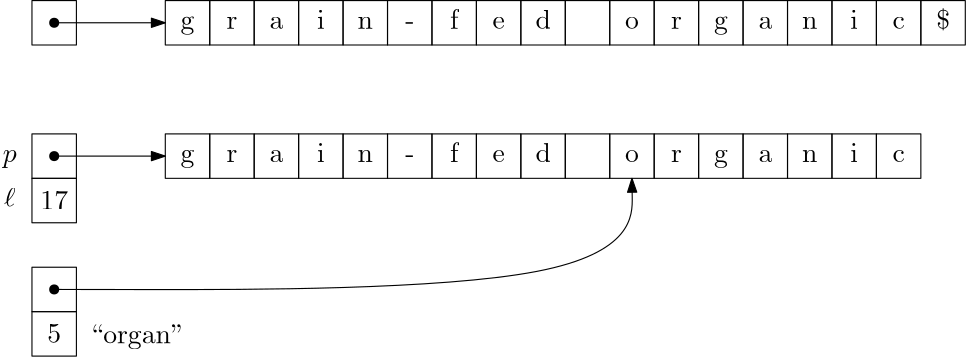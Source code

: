 <?xml version="1.0"?>
<!DOCTYPE ipe SYSTEM "ipe.dtd">
<ipe version="70005" creator="Ipe 7.1.1">
<info created="D:20140227102324" modified="D:20140227102324"/>
<ipestyle name="basic">
<symbol name="arrow/arc(spx)">
<path stroke="sym-stroke" fill="sym-stroke" pen="sym-pen">
0 0 m
-1 0.333 l
-1 -0.333 l
h
</path>
</symbol>
<symbol name="arrow/farc(spx)">
<path stroke="sym-stroke" fill="white" pen="sym-pen">
0 0 m
-1 0.333 l
-1 -0.333 l
h
</path>
</symbol>
<symbol name="mark/circle(sx)" transformations="translations">
<path fill="sym-stroke">
0.6 0 0 0.6 0 0 e
0.4 0 0 0.4 0 0 e
</path>
</symbol>
<symbol name="mark/disk(sx)" transformations="translations">
<path fill="sym-stroke">
0.6 0 0 0.6 0 0 e
</path>
</symbol>
<symbol name="mark/fdisk(sfx)" transformations="translations">
<group>
<path fill="sym-fill">
0.5 0 0 0.5 0 0 e
</path>
<path fill="sym-stroke" fillrule="eofill">
0.6 0 0 0.6 0 0 e
0.4 0 0 0.4 0 0 e
</path>
</group>
</symbol>
<symbol name="mark/box(sx)" transformations="translations">
<path fill="sym-stroke" fillrule="eofill">
-0.6 -0.6 m
0.6 -0.6 l
0.6 0.6 l
-0.6 0.6 l
h
-0.4 -0.4 m
0.4 -0.4 l
0.4 0.4 l
-0.4 0.4 l
h
</path>
</symbol>
<symbol name="mark/square(sx)" transformations="translations">
<path fill="sym-stroke">
-0.6 -0.6 m
0.6 -0.6 l
0.6 0.6 l
-0.6 0.6 l
h
</path>
</symbol>
<symbol name="mark/fsquare(sfx)" transformations="translations">
<group>
<path fill="sym-fill">
-0.5 -0.5 m
0.5 -0.5 l
0.5 0.5 l
-0.5 0.5 l
h
</path>
<path fill="sym-stroke" fillrule="eofill">
-0.6 -0.6 m
0.6 -0.6 l
0.6 0.6 l
-0.6 0.6 l
h
-0.4 -0.4 m
0.4 -0.4 l
0.4 0.4 l
-0.4 0.4 l
h
</path>
</group>
</symbol>
<symbol name="mark/cross(sx)" transformations="translations">
<group>
<path fill="sym-stroke">
-0.43 -0.57 m
0.57 0.43 l
0.43 0.57 l
-0.57 -0.43 l
h
</path>
<path fill="sym-stroke">
-0.43 0.57 m
0.57 -0.43 l
0.43 -0.57 l
-0.57 0.43 l
h
</path>
</group>
</symbol>
<symbol name="arrow/fnormal(spx)">
<path stroke="sym-stroke" fill="white" pen="sym-pen">
0 0 m
-1 0.333 l
-1 -0.333 l
h
</path>
</symbol>
<symbol name="arrow/pointed(spx)">
<path stroke="sym-stroke" fill="sym-stroke" pen="sym-pen">
0 0 m
-1 0.333 l
-0.8 0 l
-1 -0.333 l
h
</path>
</symbol>
<symbol name="arrow/fpointed(spx)">
<path stroke="sym-stroke" fill="white" pen="sym-pen">
0 0 m
-1 0.333 l
-0.8 0 l
-1 -0.333 l
h
</path>
</symbol>
<symbol name="arrow/linear(spx)">
<path stroke="sym-stroke" pen="sym-pen">
-1 0.333 m
0 0 l
-1 -0.333 l
</path>
</symbol>
<symbol name="arrow/fdouble(spx)">
<path stroke="sym-stroke" fill="white" pen="sym-pen">
0 0 m
-1 0.333 l
-1 -0.333 l
h
-1 0 m
-2 0.333 l
-2 -0.333 l
h
</path>
</symbol>
<symbol name="arrow/double(spx)">
<path stroke="sym-stroke" fill="sym-stroke" pen="sym-pen">
0 0 m
-1 0.333 l
-1 -0.333 l
h
-1 0 m
-2 0.333 l
-2 -0.333 l
h
</path>
</symbol>
<pen name="heavier" value="0.8"/>
<pen name="fat" value="1.2"/>
<pen name="ultrafat" value="2"/>
<symbolsize name="large" value="5"/>
<symbolsize name="small" value="2"/>
<symbolsize name="tiny" value="1.1"/>
<arrowsize name="large" value="10"/>
<arrowsize name="small" value="5"/>
<arrowsize name="tiny" value="3"/>
<color name="red" value="1 0 0"/>
<color name="green" value="0 1 0"/>
<color name="blue" value="0 0 1"/>
<color name="yellow" value="1 1 0"/>
<color name="orange" value="1 0.647 0"/>
<color name="gold" value="1 0.843 0"/>
<color name="purple" value="0.627 0.125 0.941"/>
<color name="gray" value="0.745"/>
<color name="brown" value="0.647 0.165 0.165"/>
<color name="navy" value="0 0 0.502"/>
<color name="pink" value="1 0.753 0.796"/>
<color name="seagreen" value="0.18 0.545 0.341"/>
<color name="turquoise" value="0.251 0.878 0.816"/>
<color name="violet" value="0.933 0.51 0.933"/>
<color name="darkblue" value="0 0 0.545"/>
<color name="darkcyan" value="0 0.545 0.545"/>
<color name="darkgray" value="0.663"/>
<color name="darkgreen" value="0 0.392 0"/>
<color name="darkmagenta" value="0.545 0 0.545"/>
<color name="darkorange" value="1 0.549 0"/>
<color name="darkred" value="0.545 0 0"/>
<color name="lightblue" value="0.678 0.847 0.902"/>
<color name="lightcyan" value="0.878 1 1"/>
<color name="lightgray" value="0.827"/>
<color name="lightgreen" value="0.565 0.933 0.565"/>
<color name="lightyellow" value="1 1 0.878"/>
<dashstyle name="dashed" value="[4] 0"/>
<dashstyle name="dotted" value="[1 3] 0"/>
<dashstyle name="dash dotted" value="[4 2 1 2] 0"/>
<dashstyle name="dash dot dotted" value="[4 2 1 2 1 2] 0"/>
<textsize name="large" value="\large"/>
<textsize name="Large" value="\Large"/>
<textsize name="LARGE" value="\LARGE"/>
<textsize name="huge" value="\huge"/>
<textsize name="Huge" value="\Huge"/>
<textsize name="small" value="\small"/>
<textsize name="footnote" value="\footnotesize"/>
<textsize name="tiny" value="\tiny"/>
<textstyle name="center" begin="\begin{center}" end="\end{center}"/>
<textstyle name="itemize" begin="\begin{itemize}" end="\end{itemize}"/>
<textstyle name="item" begin="\begin{itemize}\item{}" end="\end{itemize}"/>
<gridsize name="4 pts" value="4"/>
<gridsize name="8 pts (~3 mm)" value="8"/>
<gridsize name="16 pts (~6 mm)" value="16"/>
<gridsize name="32 pts (~12 mm)" value="32"/>
<gridsize name="10 pts (~3.5 mm)" value="10"/>
<gridsize name="20 pts (~7 mm)" value="20"/>
<gridsize name="14 pts (~5 mm)" value="14"/>
<gridsize name="28 pts (~10 mm)" value="28"/>
<gridsize name="56 pts (~20 mm)" value="56"/>
<anglesize name="90 deg" value="90"/>
<anglesize name="60 deg" value="60"/>
<anglesize name="45 deg" value="45"/>
<anglesize name="30 deg" value="30"/>
<anglesize name="22.5 deg" value="22.5"/>
<tiling name="falling" angle="-60" step="4" width="1"/>
<tiling name="rising" angle="30" step="4" width="1"/>
</ipestyle>
<page>
<layer name="alpha"/>
<view layers="alpha" active="alpha"/>
<path layer="alpha" matrix="1 0 0 1 240 0" stroke="black">
128 784 m
128 768 l
144 768 l
144 784 l
h
</path>
<text matrix="1 0 0 1 248 5.8555" transformations="translations" pos="128 768" stroke="black" type="label" width="4.981" height="4.289" depth="0" halign="center" valign="baseline">o</text>
<path matrix="1 0 0 1 256 0" stroke="black">
128 784 m
128 768 l
144 768 l
144 784 l
h
</path>
<text matrix="1 0 0 1 264 5.8555" transformations="translations" pos="128 768" stroke="black" type="label" width="3.902" height="4.289" depth="0" halign="center" valign="baseline">r</text>
<path matrix="1 0 0 1 272 0" stroke="black">
128 784 m
128 768 l
144 768 l
144 784 l
h
</path>
<text matrix="1 0 0 1 280 5.8555" transformations="translations" pos="128 768" stroke="black" type="label" width="4.981" height="4.297" depth="1.93" halign="center" valign="baseline">g</text>
<path matrix="1 0 0 1 288 0" stroke="black">
128 784 m
128 768 l
144 768 l
144 784 l
h
</path>
<text matrix="1 0 0 1 296 5.8555" transformations="translations" pos="128 768" stroke="black" type="label" width="4.981" height="4.289" depth="0" halign="center" valign="baseline">a</text>
<path matrix="1 0 0 1 304 0" stroke="black">
128 784 m
128 768 l
144 768 l
144 784 l
h
</path>
<text matrix="1 0 0 1 312 5.8555" transformations="translations" pos="128 768" stroke="black" type="label" width="5.535" height="4.289" depth="0" halign="center" valign="baseline">n</text>
<path matrix="1 0 0 1 320 0" stroke="black">
128 784 m
128 768 l
144 768 l
144 784 l
h
</path>
<text matrix="1 0 0 1 328 5.8555" transformations="translations" pos="128 768" stroke="black" type="label" width="2.767" height="6.654" depth="0" halign="center" valign="baseline">i</text>
<path matrix="1 0 0 1 336 0" stroke="black">
128 784 m
128 768 l
144 768 l
144 784 l
h
</path>
<text matrix="1 0 0 1 344 5.8555" transformations="translations" pos="128 768" stroke="black" type="label" width="4.428" height="4.289" depth="0" halign="center" valign="baseline">c</text>
<path matrix="1 0 0 1 352 0" stroke="black">
128 784 m
128 768 l
144 768 l
144 784 l
h
</path>
<text matrix="1 0 0 1 360 5.8555" transformations="translations" pos="128 768" stroke="black" type="label" width="4.981" height="7.475" depth="0.55" halign="center" valign="baseline">$\$$</text>
<path matrix="1 0 0 1 176 0" stroke="black">
128 784 m
128 768 l
144 768 l
144 784 l
h
</path>
<text matrix="1 0 0 1 184 5.8555" transformations="translations" pos="128 768" stroke="black" type="label" width="3.044" height="6.918" depth="0" halign="center" valign="baseline">f</text>
<path matrix="1 0 0 1 192 0" stroke="black">
128 784 m
128 768 l
144 768 l
144 784 l
h
</path>
<text matrix="1 0 0 1 200 5.8555" transformations="translations" pos="128 768" stroke="black" type="label" width="4.428" height="4.289" depth="0" halign="center" valign="baseline">e</text>
<path matrix="1 0 0 1 208 0" stroke="black">
128 784 m
128 768 l
144 768 l
144 784 l
h
</path>
<text matrix="1 0 0 1 216 5.8555" transformations="translations" pos="128 768" stroke="black" type="label" width="5.535" height="6.918" depth="0" halign="center" valign="baseline">d</text>
<path matrix="1 0 0 1 224 0" stroke="black">
128 784 m
128 768 l
144 768 l
144 784 l
h
</path>
<path matrix="1 0 0 1 128 0" stroke="black">
128 784 m
128 768 l
144 768 l
144 784 l
h
</path>
<text matrix="1 0 0 1 136 5.8555" transformations="translations" pos="128 768" stroke="black" type="label" width="2.767" height="6.654" depth="0" halign="center" valign="baseline">i</text>
<path matrix="1 0 0 1 144 0" stroke="black">
128 784 m
128 768 l
144 768 l
144 784 l
h
</path>
<text matrix="1 0 0 1 152 5.8555" transformations="translations" pos="128 768" stroke="black" type="label" width="5.535" height="4.289" depth="0" halign="center" valign="baseline">n</text>
<path matrix="1 0 0 1 160 0" stroke="black">
128 784 m
128 768 l
144 768 l
144 784 l
h
</path>
<text matrix="1 0 0 1 168 5.8555" transformations="translations" pos="128 768" stroke="black" type="label" width="3.321" height="4.289" depth="0" halign="center" valign="baseline">-</text>
<path matrix="1 0 0 1 80 0" stroke="black">
128 784 m
128 768 l
144 768 l
144 784 l
h
</path>
<text matrix="1 0 0 1 88 5.8555" transformations="translations" pos="128 768" stroke="black" type="label" width="4.981" height="4.297" depth="1.93" halign="center" valign="baseline">g</text>
<path matrix="1 0 0 1 96 0" stroke="black">
128 784 m
128 768 l
144 768 l
144 784 l
h
</path>
<text matrix="1 0 0 1 104 5.8555" transformations="translations" pos="128 768" stroke="black" type="label" width="3.902" height="4.289" depth="0" halign="center" valign="baseline">r</text>
<path matrix="1 0 0 1 112 0" stroke="black">
128 784 m
128 768 l
144 768 l
144 784 l
h
</path>
<text matrix="1 0 0 1 120 5.8555" transformations="translations" pos="128 768" stroke="black" type="label" width="4.981" height="4.289" depth="0" halign="center" valign="baseline">a</text>
<path stroke="black">
160 784 m
160 768 l
176 768 l
176 784 l
h
</path>
<use matrix="1 0 0 1 8 8" name="mark/disk(sx)" pos="160 768" size="normal" stroke="black"/>
<path stroke="black" arrow="normal/small">
168 776 m
208 776 l
</path>
<path matrix="1 0 0 1 240 -48" stroke="black">
128 784 m
128 768 l
144 768 l
144 784 l
h
</path>
<text matrix="1 0 0 1 248 -42.1445" transformations="translations" pos="128 768" stroke="black" type="label" width="4.981" height="4.289" depth="0" halign="center" valign="baseline">o</text>
<path matrix="1 0 0 1 256 -48" stroke="black">
128 784 m
128 768 l
144 768 l
144 784 l
h
</path>
<text matrix="1 0 0 1 264 -42.1445" transformations="translations" pos="128 768" stroke="black" type="label" width="3.902" height="4.289" depth="0" halign="center" valign="baseline">r</text>
<path matrix="1 0 0 1 272 -48" stroke="black">
128 784 m
128 768 l
144 768 l
144 784 l
h
</path>
<text matrix="1 0 0 1 280 -42.1445" transformations="translations" pos="128 768" stroke="black" type="label" width="4.981" height="4.297" depth="1.93" halign="center" valign="baseline">g</text>
<path matrix="1 0 0 1 288 -48" stroke="black">
128 784 m
128 768 l
144 768 l
144 784 l
h
</path>
<text matrix="1 0 0 1 296 -42.1445" transformations="translations" pos="128 768" stroke="black" type="label" width="4.981" height="4.289" depth="0" halign="center" valign="baseline">a</text>
<path matrix="1 0 0 1 304 -48" stroke="black">
128 784 m
128 768 l
144 768 l
144 784 l
h
</path>
<text matrix="1 0 0 1 312 -42.1445" transformations="translations" pos="128 768" stroke="black" type="label" width="5.535" height="4.289" depth="0" halign="center" valign="baseline">n</text>
<path matrix="1 0 0 1 320 -48" stroke="black">
128 784 m
128 768 l
144 768 l
144 784 l
h
</path>
<text matrix="1 0 0 1 328 -42.1445" transformations="translations" pos="128 768" stroke="black" type="label" width="2.767" height="6.654" depth="0" halign="center" valign="baseline">i</text>
<path matrix="1 0 0 1 336 -48" stroke="black">
128 784 m
128 768 l
144 768 l
144 784 l
h
</path>
<text matrix="1 0 0 1 344 -42.1445" transformations="translations" pos="128 768" stroke="black" type="label" width="4.428" height="4.289" depth="0" halign="center" valign="baseline">c</text>
<path matrix="1 0 0 1 176 -48" stroke="black">
128 784 m
128 768 l
144 768 l
144 784 l
h
</path>
<text matrix="1 0 0 1 184 -42.1445" transformations="translations" pos="128 768" stroke="black" type="label" width="3.044" height="6.918" depth="0" halign="center" valign="baseline">f</text>
<path matrix="1 0 0 1 192 -48" stroke="black">
128 784 m
128 768 l
144 768 l
144 784 l
h
</path>
<text matrix="1 0 0 1 200 -42.1445" transformations="translations" pos="128 768" stroke="black" type="label" width="4.428" height="4.289" depth="0" halign="center" valign="baseline">e</text>
<path matrix="1 0 0 1 208 -48" stroke="black">
128 784 m
128 768 l
144 768 l
144 784 l
h
</path>
<text matrix="1 0 0 1 216 -42.1445" transformations="translations" pos="128 768" stroke="black" type="label" width="5.535" height="6.918" depth="0" halign="center" valign="baseline">d</text>
<path matrix="1 0 0 1 224 -48" stroke="black">
128 784 m
128 768 l
144 768 l
144 784 l
h
</path>
<path matrix="1 0 0 1 128 -48" stroke="black">
128 784 m
128 768 l
144 768 l
144 784 l
h
</path>
<text matrix="1 0 0 1 136 -42.1445" transformations="translations" pos="128 768" stroke="black" type="label" width="2.767" height="6.654" depth="0" halign="center" valign="baseline">i</text>
<path matrix="1 0 0 1 144 -48" stroke="black">
128 784 m
128 768 l
144 768 l
144 784 l
h
</path>
<text matrix="1 0 0 1 152 -42.1445" transformations="translations" pos="128 768" stroke="black" type="label" width="5.535" height="4.289" depth="0" halign="center" valign="baseline">n</text>
<path matrix="1 0 0 1 160 -48" stroke="black">
128 784 m
128 768 l
144 768 l
144 784 l
h
</path>
<text matrix="1 0 0 1 168 -42.1445" transformations="translations" pos="128 768" stroke="black" type="label" width="3.321" height="4.289" depth="0" halign="center" valign="baseline">-</text>
<path matrix="1 0 0 1 80 -48" stroke="black">
128 784 m
128 768 l
144 768 l
144 784 l
h
</path>
<text matrix="1 0 0 1 88 -42.1445" transformations="translations" pos="128 768" stroke="black" type="label" width="4.981" height="4.297" depth="1.93" halign="center" valign="baseline">g</text>
<path matrix="1 0 0 1 96 -48" stroke="black">
128 784 m
128 768 l
144 768 l
144 784 l
h
</path>
<text matrix="1 0 0 1 104 -42.1445" transformations="translations" pos="128 768" stroke="black" type="label" width="3.902" height="4.289" depth="0" halign="center" valign="baseline">r</text>
<path matrix="1 0 0 1 112 -48" stroke="black">
128 784 m
128 768 l
144 768 l
144 784 l
h
</path>
<text matrix="1 0 0 1 120 -42.1445" transformations="translations" pos="128 768" stroke="black" type="label" width="4.981" height="4.289" depth="0" halign="center" valign="baseline">a</text>
<path matrix="1 0 0 1 0 -48" stroke="black">
160 784 m
160 768 l
176 768 l
176 784 l
h
</path>
<use matrix="1 0 0 1 8 -40" name="mark/disk(sx)" pos="160 768" size="normal" stroke="black"/>
<path matrix="1 0 0 1 0 -48" stroke="black" arrow="normal/small">
168 776 m
208 776 l
</path>
<path stroke="black">
160 720 m
160 704 l
176 704 l
176 720 l
h
</path>
<text matrix="1 0 0 1 -8 4.79" transformations="translations" pos="176 704" stroke="black" type="label" width="9.963" height="6.42" depth="0" halign="center" valign="baseline">17</text>
<path matrix="1 0 0 1 0 -96" stroke="black">
160 784 m
160 768 l
176 768 l
176 784 l
h
</path>
<use matrix="1 0 0 1 8 -88" name="mark/disk(sx)" pos="160 768" size="normal" stroke="black"/>
<path matrix="1 0 0 1 0 -48" stroke="black">
160 720 m
160 704 l
176 704 l
176 720 l
h
</path>
<text matrix="1 0 0 1 -8 -43.21" transformations="translations" pos="176 704" stroke="black" type="label" width="4.981" height="6.42" depth="0" halign="center" valign="baseline">5</text>
<path stroke="black" arrow="normal/small">
168 680 m
376.558 679.737
376 720 s
</path>
<text matrix="1 0 0 1 4.66602 4.66602" transformations="translations" pos="176 656" stroke="black" type="label" width="34.344" height="6.926" depth="1.93" valign="baseline">``organ&apos;&apos;</text>
<text matrix="1 0 0 1 24 -42.1445" transformations="translations" pos="128 768" stroke="black" type="label" width="5.012" height="4.297" depth="1.93" halign="center" valign="baseline">$p$</text>
<text matrix="1 0 0 1 24 -58.1445" transformations="translations" pos="128 768" stroke="black" type="label" width="4.151" height="6.918" depth="0" halign="center" valign="baseline">$\ell$</text>
</page>
</ipe>
